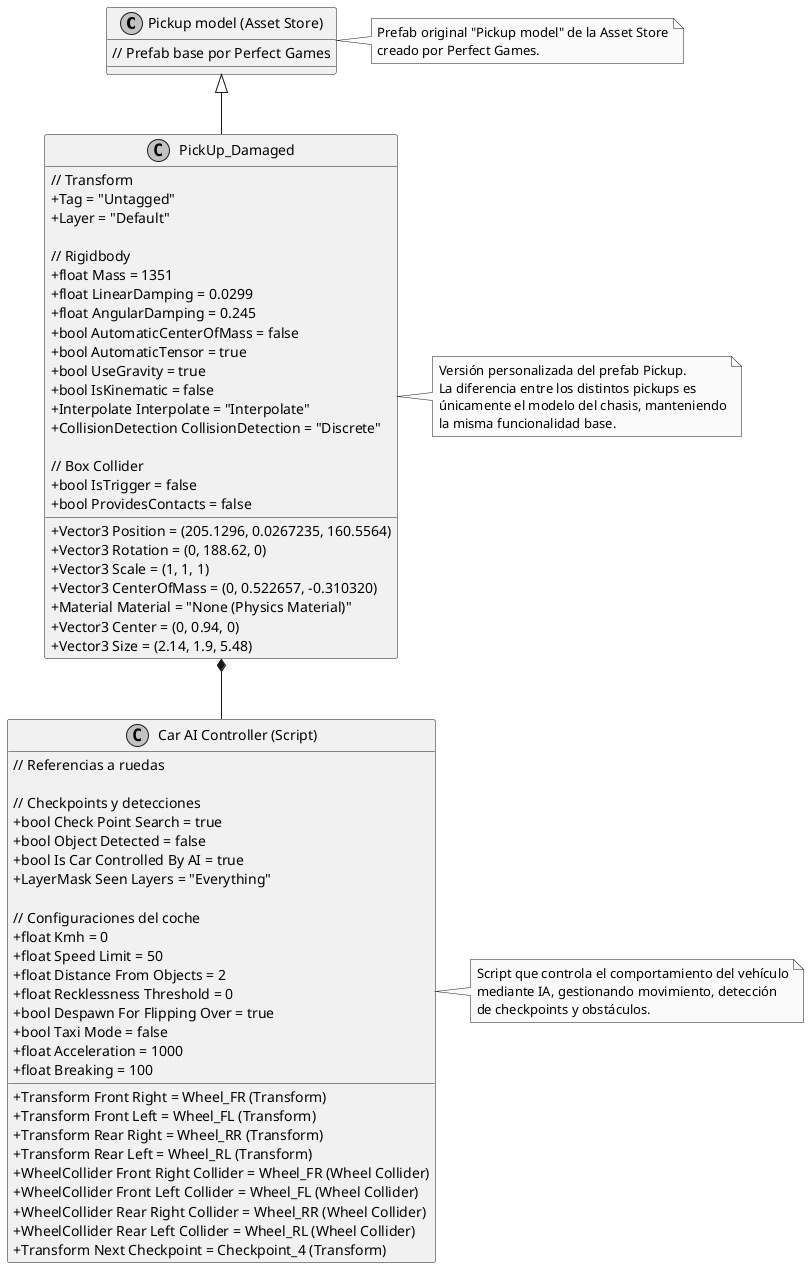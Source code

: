 @startuml "PickUp - Diagrama de Clases"

skinparam classAttributeIconSize 0
skinparam monochrome true
skinparam shadowing false
skinparam defaultFontName Arial
skinparam packageStyle rectangle

class "Pickup model (Asset Store)" as BasePickup {
  // Prefab base por Perfect Games
}

class "PickUp_Damaged" as CustomPickup {
  // Transform
  +Vector3 Position = (205.1296, 0.0267235, 160.5564)
  +Vector3 Rotation = (0, 188.62, 0)
  +Vector3 Scale = (1, 1, 1)
  +Tag = "Untagged" 
  +Layer = "Default"
  
  // Rigidbody
  +float Mass = 1351
  +float LinearDamping = 0.0299
  +float AngularDamping = 0.245
  +bool AutomaticCenterOfMass = false
  +Vector3 CenterOfMass = (0, 0.522657, -0.310320)
  +bool AutomaticTensor = true
  +bool UseGravity = true
  +bool IsKinematic = false
  +Interpolate Interpolate = "Interpolate"
  +CollisionDetection CollisionDetection = "Discrete"
  
  // Box Collider
  +bool IsTrigger = false
  +bool ProvidesContacts = false
  +Material Material = "None (Physics Material)"
  +Vector3 Center = (0, 0.94, 0) 
  +Vector3 Size = (2.14, 1.9, 5.48)
}

class "Car AI Controller (Script)" as CarAIController {
  // Referencias a ruedas
  +Transform Front Right = Wheel_FR (Transform)
  +Transform Front Left = Wheel_FL (Transform)
  +Transform Rear Right = Wheel_RR (Transform)
  +Transform Rear Left = Wheel_RL (Transform)
  +WheelCollider Front Right Collider = Wheel_FR (Wheel Collider)
  +WheelCollider Front Left Collider = Wheel_FL (Wheel Collider)
  +WheelCollider Rear Right Collider = Wheel_RR (Wheel Collider)
  +WheelCollider Rear Left Collider = Wheel_RL (Wheel Collider)
  
  // Checkpoints y detecciones
  +Transform Next Checkpoint = Checkpoint_4 (Transform)
  +bool Check Point Search = true
  +bool Object Detected = false
  +bool Is Car Controlled By AI = true
  +LayerMask Seen Layers = "Everything"
  
  // Configuraciones del coche
  +float Kmh = 0
  +float Speed Limit = 50
  +float Distance From Objects = 2
  +float Recklessness Threshold = 0
  +bool Despawn For Flipping Over = true
  +bool Taxi Mode = false
  +float Acceleration = 1000
  +float Breaking = 100
}

BasePickup <|-- CustomPickup
CustomPickup *-- CarAIController

note right of BasePickup
  Prefab original "Pickup model" de la Asset Store
  creado por Perfect Games.
end note

note right of CustomPickup
  Versión personalizada del prefab Pickup.
  La diferencia entre los distintos pickups es 
  únicamente el modelo del chasis, manteniendo
  la misma funcionalidad base.
end note

note right of CarAIController
  Script que controla el comportamiento del vehículo
  mediante IA, gestionando movimiento, detección
  de checkpoints y obstáculos.
end note

@enduml